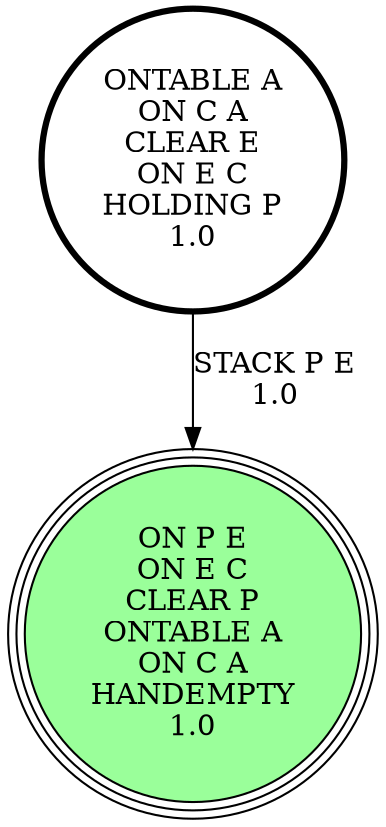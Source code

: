 digraph {
"ONTABLE A\nON C A\nCLEAR E\nON E C\nHOLDING P\n1.0\n" -> "ON P E\nON E C\nCLEAR P\nONTABLE A\nON C A\nHANDEMPTY\n1.0\n"[label="STACK P E\n1.0\n"];
"ON P E\nON E C\nCLEAR P\nONTABLE A\nON C A\nHANDEMPTY\n1.0\n" [shape=circle, style=filled, fillcolor=palegreen1, peripheries=3];
"ONTABLE A\nON C A\nCLEAR E\nON E C\nHOLDING P\n1.0\n" [shape=circle, penwidth=3];
"ON P E\nON E C\nCLEAR P\nONTABLE A\nON C A\nHANDEMPTY\n1.0\n" [shape=circle, style=filled, fillcolor=palegreen1, peripheries=3];
}

